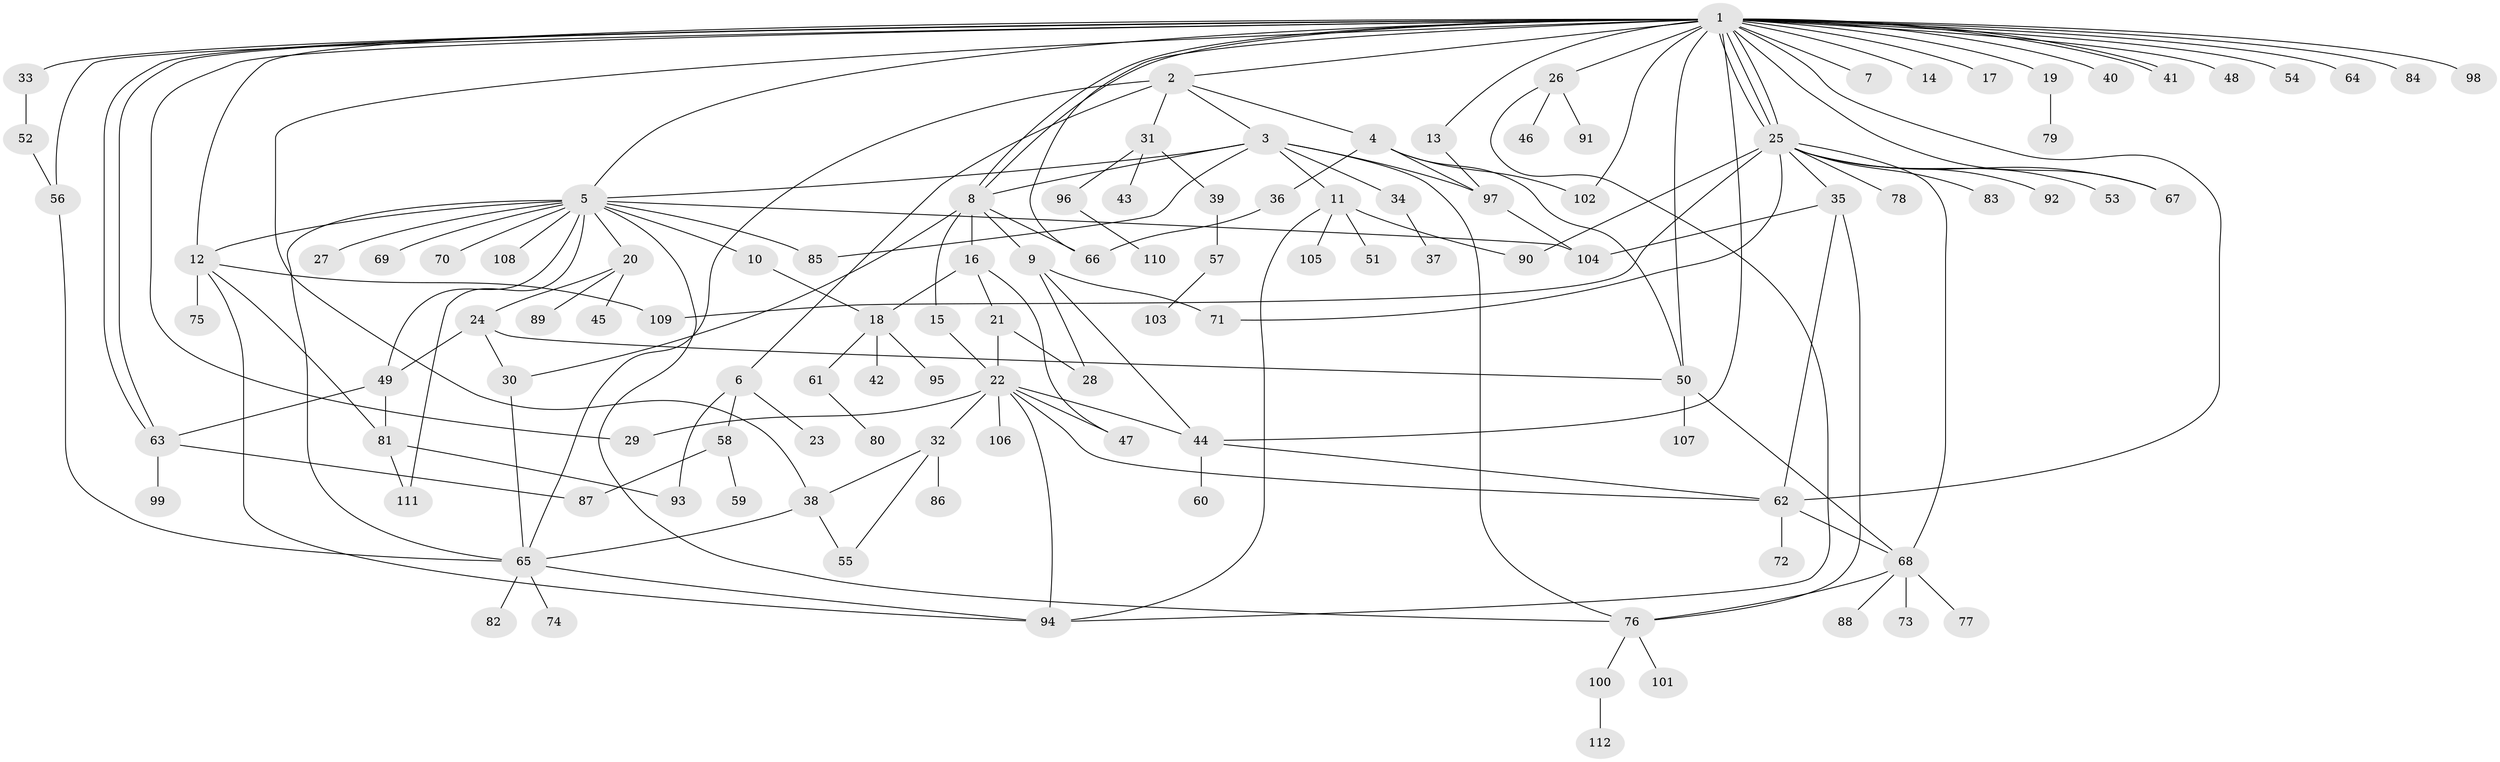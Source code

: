// coarse degree distribution, {31: 0.011904761904761904, 6: 0.03571428571428571, 8: 0.03571428571428571, 5: 0.05952380952380952, 18: 0.011904761904761904, 3: 0.09523809523809523, 1: 0.4166666666666667, 7: 0.023809523809523808, 2: 0.20238095238095238, 4: 0.08333333333333333, 9: 0.011904761904761904, 12: 0.011904761904761904}
// Generated by graph-tools (version 1.1) at 2025/23/03/03/25 07:23:53]
// undirected, 112 vertices, 166 edges
graph export_dot {
graph [start="1"]
  node [color=gray90,style=filled];
  1;
  2;
  3;
  4;
  5;
  6;
  7;
  8;
  9;
  10;
  11;
  12;
  13;
  14;
  15;
  16;
  17;
  18;
  19;
  20;
  21;
  22;
  23;
  24;
  25;
  26;
  27;
  28;
  29;
  30;
  31;
  32;
  33;
  34;
  35;
  36;
  37;
  38;
  39;
  40;
  41;
  42;
  43;
  44;
  45;
  46;
  47;
  48;
  49;
  50;
  51;
  52;
  53;
  54;
  55;
  56;
  57;
  58;
  59;
  60;
  61;
  62;
  63;
  64;
  65;
  66;
  67;
  68;
  69;
  70;
  71;
  72;
  73;
  74;
  75;
  76;
  77;
  78;
  79;
  80;
  81;
  82;
  83;
  84;
  85;
  86;
  87;
  88;
  89;
  90;
  91;
  92;
  93;
  94;
  95;
  96;
  97;
  98;
  99;
  100;
  101;
  102;
  103;
  104;
  105;
  106;
  107;
  108;
  109;
  110;
  111;
  112;
  1 -- 2;
  1 -- 5;
  1 -- 7;
  1 -- 8;
  1 -- 8;
  1 -- 12;
  1 -- 13;
  1 -- 14;
  1 -- 17;
  1 -- 19;
  1 -- 25;
  1 -- 25;
  1 -- 25;
  1 -- 26;
  1 -- 29;
  1 -- 33;
  1 -- 38;
  1 -- 40;
  1 -- 41;
  1 -- 41;
  1 -- 44;
  1 -- 48;
  1 -- 50;
  1 -- 54;
  1 -- 56;
  1 -- 62;
  1 -- 63;
  1 -- 63;
  1 -- 64;
  1 -- 66;
  1 -- 67;
  1 -- 84;
  1 -- 98;
  1 -- 102;
  2 -- 3;
  2 -- 4;
  2 -- 6;
  2 -- 31;
  2 -- 65;
  3 -- 5;
  3 -- 8;
  3 -- 11;
  3 -- 34;
  3 -- 76;
  3 -- 85;
  3 -- 97;
  4 -- 36;
  4 -- 50;
  4 -- 97;
  4 -- 102;
  5 -- 10;
  5 -- 12;
  5 -- 20;
  5 -- 27;
  5 -- 49;
  5 -- 65;
  5 -- 69;
  5 -- 70;
  5 -- 76;
  5 -- 85;
  5 -- 104;
  5 -- 108;
  5 -- 111;
  6 -- 23;
  6 -- 58;
  6 -- 93;
  8 -- 9;
  8 -- 15;
  8 -- 16;
  8 -- 30;
  8 -- 66;
  9 -- 28;
  9 -- 44;
  9 -- 71;
  10 -- 18;
  11 -- 51;
  11 -- 90;
  11 -- 94;
  11 -- 105;
  12 -- 75;
  12 -- 81;
  12 -- 94;
  12 -- 109;
  13 -- 97;
  15 -- 22;
  16 -- 18;
  16 -- 21;
  16 -- 47;
  18 -- 42;
  18 -- 61;
  18 -- 95;
  19 -- 79;
  20 -- 24;
  20 -- 45;
  20 -- 89;
  21 -- 22;
  21 -- 28;
  22 -- 29;
  22 -- 32;
  22 -- 44;
  22 -- 47;
  22 -- 62;
  22 -- 94;
  22 -- 106;
  24 -- 30;
  24 -- 49;
  24 -- 50;
  25 -- 35;
  25 -- 53;
  25 -- 67;
  25 -- 68;
  25 -- 71;
  25 -- 78;
  25 -- 83;
  25 -- 90;
  25 -- 92;
  25 -- 109;
  26 -- 46;
  26 -- 91;
  26 -- 94;
  30 -- 65;
  31 -- 39;
  31 -- 43;
  31 -- 96;
  32 -- 38;
  32 -- 55;
  32 -- 86;
  33 -- 52;
  34 -- 37;
  35 -- 62;
  35 -- 76;
  35 -- 104;
  36 -- 66;
  38 -- 55;
  38 -- 65;
  39 -- 57;
  44 -- 60;
  44 -- 62;
  49 -- 63;
  49 -- 81;
  50 -- 68;
  50 -- 107;
  52 -- 56;
  56 -- 65;
  57 -- 103;
  58 -- 59;
  58 -- 87;
  61 -- 80;
  62 -- 68;
  62 -- 72;
  63 -- 87;
  63 -- 99;
  65 -- 74;
  65 -- 82;
  65 -- 94;
  68 -- 73;
  68 -- 76;
  68 -- 77;
  68 -- 88;
  76 -- 100;
  76 -- 101;
  81 -- 93;
  81 -- 111;
  96 -- 110;
  97 -- 104;
  100 -- 112;
}
